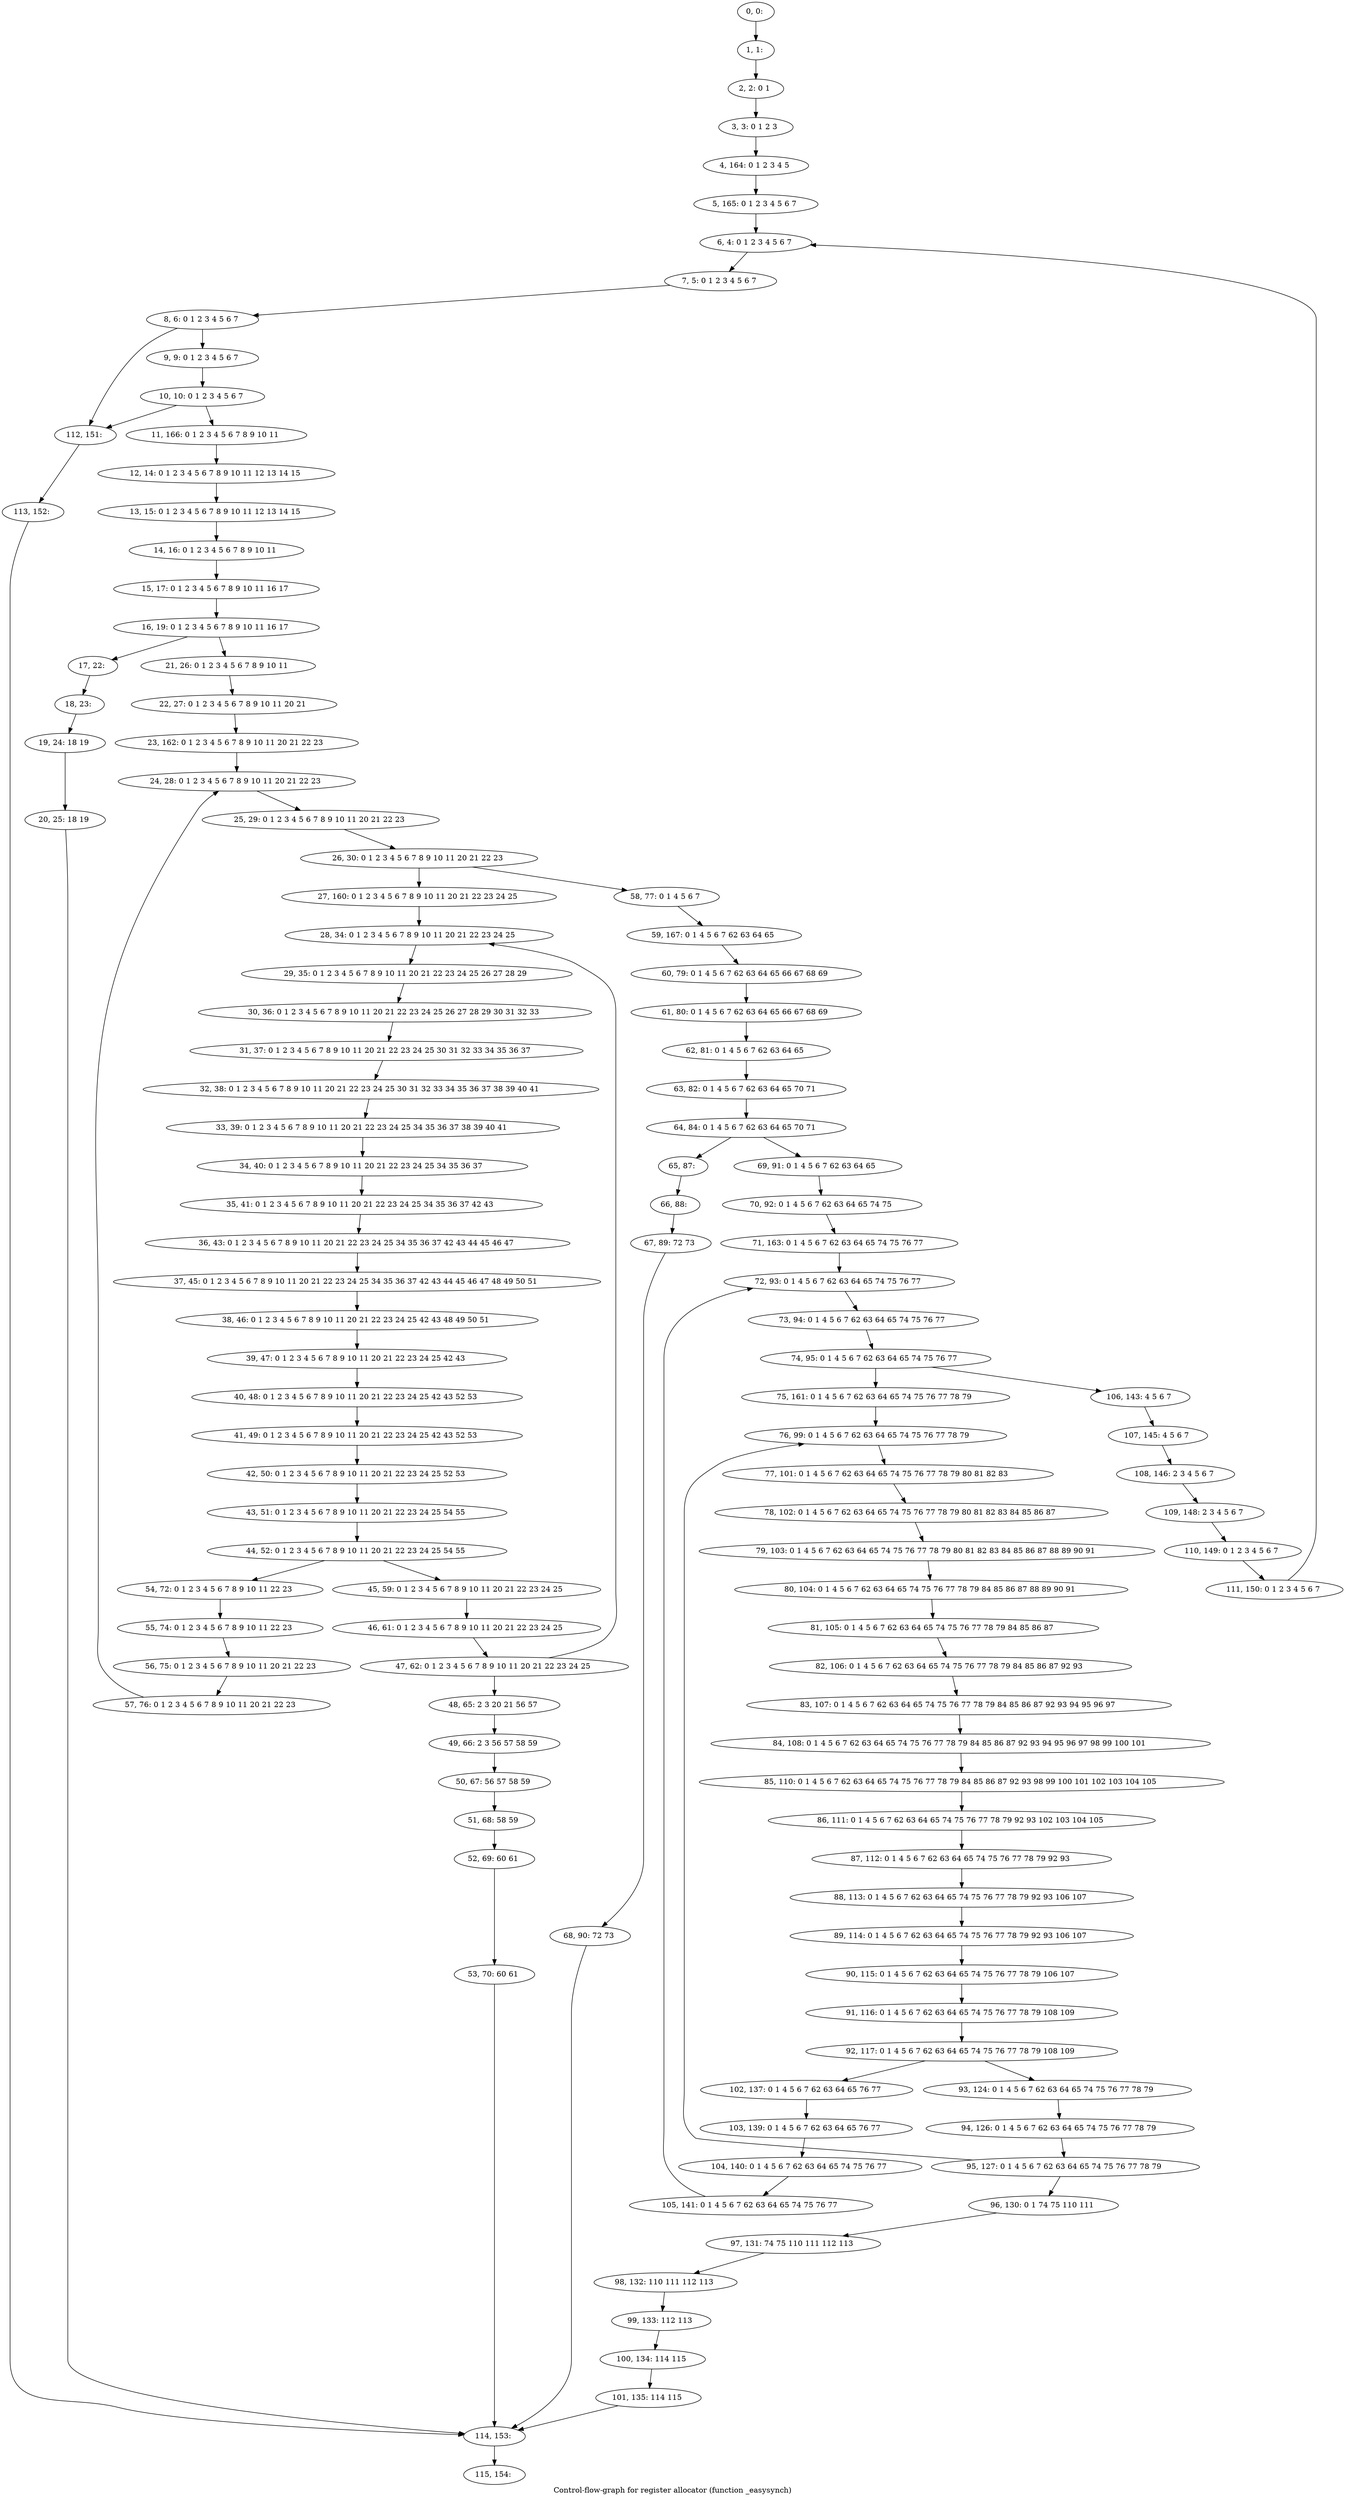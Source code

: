 digraph G {
graph [label="Control-flow-graph for register allocator (function _easysynch)"]
0[label="0, 0: "];
1[label="1, 1: "];
2[label="2, 2: 0 1 "];
3[label="3, 3: 0 1 2 3 "];
4[label="4, 164: 0 1 2 3 4 5 "];
5[label="5, 165: 0 1 2 3 4 5 6 7 "];
6[label="6, 4: 0 1 2 3 4 5 6 7 "];
7[label="7, 5: 0 1 2 3 4 5 6 7 "];
8[label="8, 6: 0 1 2 3 4 5 6 7 "];
9[label="9, 9: 0 1 2 3 4 5 6 7 "];
10[label="10, 10: 0 1 2 3 4 5 6 7 "];
11[label="11, 166: 0 1 2 3 4 5 6 7 8 9 10 11 "];
12[label="12, 14: 0 1 2 3 4 5 6 7 8 9 10 11 12 13 14 15 "];
13[label="13, 15: 0 1 2 3 4 5 6 7 8 9 10 11 12 13 14 15 "];
14[label="14, 16: 0 1 2 3 4 5 6 7 8 9 10 11 "];
15[label="15, 17: 0 1 2 3 4 5 6 7 8 9 10 11 16 17 "];
16[label="16, 19: 0 1 2 3 4 5 6 7 8 9 10 11 16 17 "];
17[label="17, 22: "];
18[label="18, 23: "];
19[label="19, 24: 18 19 "];
20[label="20, 25: 18 19 "];
21[label="21, 26: 0 1 2 3 4 5 6 7 8 9 10 11 "];
22[label="22, 27: 0 1 2 3 4 5 6 7 8 9 10 11 20 21 "];
23[label="23, 162: 0 1 2 3 4 5 6 7 8 9 10 11 20 21 22 23 "];
24[label="24, 28: 0 1 2 3 4 5 6 7 8 9 10 11 20 21 22 23 "];
25[label="25, 29: 0 1 2 3 4 5 6 7 8 9 10 11 20 21 22 23 "];
26[label="26, 30: 0 1 2 3 4 5 6 7 8 9 10 11 20 21 22 23 "];
27[label="27, 160: 0 1 2 3 4 5 6 7 8 9 10 11 20 21 22 23 24 25 "];
28[label="28, 34: 0 1 2 3 4 5 6 7 8 9 10 11 20 21 22 23 24 25 "];
29[label="29, 35: 0 1 2 3 4 5 6 7 8 9 10 11 20 21 22 23 24 25 26 27 28 29 "];
30[label="30, 36: 0 1 2 3 4 5 6 7 8 9 10 11 20 21 22 23 24 25 26 27 28 29 30 31 32 33 "];
31[label="31, 37: 0 1 2 3 4 5 6 7 8 9 10 11 20 21 22 23 24 25 30 31 32 33 34 35 36 37 "];
32[label="32, 38: 0 1 2 3 4 5 6 7 8 9 10 11 20 21 22 23 24 25 30 31 32 33 34 35 36 37 38 39 40 41 "];
33[label="33, 39: 0 1 2 3 4 5 6 7 8 9 10 11 20 21 22 23 24 25 34 35 36 37 38 39 40 41 "];
34[label="34, 40: 0 1 2 3 4 5 6 7 8 9 10 11 20 21 22 23 24 25 34 35 36 37 "];
35[label="35, 41: 0 1 2 3 4 5 6 7 8 9 10 11 20 21 22 23 24 25 34 35 36 37 42 43 "];
36[label="36, 43: 0 1 2 3 4 5 6 7 8 9 10 11 20 21 22 23 24 25 34 35 36 37 42 43 44 45 46 47 "];
37[label="37, 45: 0 1 2 3 4 5 6 7 8 9 10 11 20 21 22 23 24 25 34 35 36 37 42 43 44 45 46 47 48 49 50 51 "];
38[label="38, 46: 0 1 2 3 4 5 6 7 8 9 10 11 20 21 22 23 24 25 42 43 48 49 50 51 "];
39[label="39, 47: 0 1 2 3 4 5 6 7 8 9 10 11 20 21 22 23 24 25 42 43 "];
40[label="40, 48: 0 1 2 3 4 5 6 7 8 9 10 11 20 21 22 23 24 25 42 43 52 53 "];
41[label="41, 49: 0 1 2 3 4 5 6 7 8 9 10 11 20 21 22 23 24 25 42 43 52 53 "];
42[label="42, 50: 0 1 2 3 4 5 6 7 8 9 10 11 20 21 22 23 24 25 52 53 "];
43[label="43, 51: 0 1 2 3 4 5 6 7 8 9 10 11 20 21 22 23 24 25 54 55 "];
44[label="44, 52: 0 1 2 3 4 5 6 7 8 9 10 11 20 21 22 23 24 25 54 55 "];
45[label="45, 59: 0 1 2 3 4 5 6 7 8 9 10 11 20 21 22 23 24 25 "];
46[label="46, 61: 0 1 2 3 4 5 6 7 8 9 10 11 20 21 22 23 24 25 "];
47[label="47, 62: 0 1 2 3 4 5 6 7 8 9 10 11 20 21 22 23 24 25 "];
48[label="48, 65: 2 3 20 21 56 57 "];
49[label="49, 66: 2 3 56 57 58 59 "];
50[label="50, 67: 56 57 58 59 "];
51[label="51, 68: 58 59 "];
52[label="52, 69: 60 61 "];
53[label="53, 70: 60 61 "];
54[label="54, 72: 0 1 2 3 4 5 6 7 8 9 10 11 22 23 "];
55[label="55, 74: 0 1 2 3 4 5 6 7 8 9 10 11 22 23 "];
56[label="56, 75: 0 1 2 3 4 5 6 7 8 9 10 11 20 21 22 23 "];
57[label="57, 76: 0 1 2 3 4 5 6 7 8 9 10 11 20 21 22 23 "];
58[label="58, 77: 0 1 4 5 6 7 "];
59[label="59, 167: 0 1 4 5 6 7 62 63 64 65 "];
60[label="60, 79: 0 1 4 5 6 7 62 63 64 65 66 67 68 69 "];
61[label="61, 80: 0 1 4 5 6 7 62 63 64 65 66 67 68 69 "];
62[label="62, 81: 0 1 4 5 6 7 62 63 64 65 "];
63[label="63, 82: 0 1 4 5 6 7 62 63 64 65 70 71 "];
64[label="64, 84: 0 1 4 5 6 7 62 63 64 65 70 71 "];
65[label="65, 87: "];
66[label="66, 88: "];
67[label="67, 89: 72 73 "];
68[label="68, 90: 72 73 "];
69[label="69, 91: 0 1 4 5 6 7 62 63 64 65 "];
70[label="70, 92: 0 1 4 5 6 7 62 63 64 65 74 75 "];
71[label="71, 163: 0 1 4 5 6 7 62 63 64 65 74 75 76 77 "];
72[label="72, 93: 0 1 4 5 6 7 62 63 64 65 74 75 76 77 "];
73[label="73, 94: 0 1 4 5 6 7 62 63 64 65 74 75 76 77 "];
74[label="74, 95: 0 1 4 5 6 7 62 63 64 65 74 75 76 77 "];
75[label="75, 161: 0 1 4 5 6 7 62 63 64 65 74 75 76 77 78 79 "];
76[label="76, 99: 0 1 4 5 6 7 62 63 64 65 74 75 76 77 78 79 "];
77[label="77, 101: 0 1 4 5 6 7 62 63 64 65 74 75 76 77 78 79 80 81 82 83 "];
78[label="78, 102: 0 1 4 5 6 7 62 63 64 65 74 75 76 77 78 79 80 81 82 83 84 85 86 87 "];
79[label="79, 103: 0 1 4 5 6 7 62 63 64 65 74 75 76 77 78 79 80 81 82 83 84 85 86 87 88 89 90 91 "];
80[label="80, 104: 0 1 4 5 6 7 62 63 64 65 74 75 76 77 78 79 84 85 86 87 88 89 90 91 "];
81[label="81, 105: 0 1 4 5 6 7 62 63 64 65 74 75 76 77 78 79 84 85 86 87 "];
82[label="82, 106: 0 1 4 5 6 7 62 63 64 65 74 75 76 77 78 79 84 85 86 87 92 93 "];
83[label="83, 107: 0 1 4 5 6 7 62 63 64 65 74 75 76 77 78 79 84 85 86 87 92 93 94 95 96 97 "];
84[label="84, 108: 0 1 4 5 6 7 62 63 64 65 74 75 76 77 78 79 84 85 86 87 92 93 94 95 96 97 98 99 100 101 "];
85[label="85, 110: 0 1 4 5 6 7 62 63 64 65 74 75 76 77 78 79 84 85 86 87 92 93 98 99 100 101 102 103 104 105 "];
86[label="86, 111: 0 1 4 5 6 7 62 63 64 65 74 75 76 77 78 79 92 93 102 103 104 105 "];
87[label="87, 112: 0 1 4 5 6 7 62 63 64 65 74 75 76 77 78 79 92 93 "];
88[label="88, 113: 0 1 4 5 6 7 62 63 64 65 74 75 76 77 78 79 92 93 106 107 "];
89[label="89, 114: 0 1 4 5 6 7 62 63 64 65 74 75 76 77 78 79 92 93 106 107 "];
90[label="90, 115: 0 1 4 5 6 7 62 63 64 65 74 75 76 77 78 79 106 107 "];
91[label="91, 116: 0 1 4 5 6 7 62 63 64 65 74 75 76 77 78 79 108 109 "];
92[label="92, 117: 0 1 4 5 6 7 62 63 64 65 74 75 76 77 78 79 108 109 "];
93[label="93, 124: 0 1 4 5 6 7 62 63 64 65 74 75 76 77 78 79 "];
94[label="94, 126: 0 1 4 5 6 7 62 63 64 65 74 75 76 77 78 79 "];
95[label="95, 127: 0 1 4 5 6 7 62 63 64 65 74 75 76 77 78 79 "];
96[label="96, 130: 0 1 74 75 110 111 "];
97[label="97, 131: 74 75 110 111 112 113 "];
98[label="98, 132: 110 111 112 113 "];
99[label="99, 133: 112 113 "];
100[label="100, 134: 114 115 "];
101[label="101, 135: 114 115 "];
102[label="102, 137: 0 1 4 5 6 7 62 63 64 65 76 77 "];
103[label="103, 139: 0 1 4 5 6 7 62 63 64 65 76 77 "];
104[label="104, 140: 0 1 4 5 6 7 62 63 64 65 74 75 76 77 "];
105[label="105, 141: 0 1 4 5 6 7 62 63 64 65 74 75 76 77 "];
106[label="106, 143: 4 5 6 7 "];
107[label="107, 145: 4 5 6 7 "];
108[label="108, 146: 2 3 4 5 6 7 "];
109[label="109, 148: 2 3 4 5 6 7 "];
110[label="110, 149: 0 1 2 3 4 5 6 7 "];
111[label="111, 150: 0 1 2 3 4 5 6 7 "];
112[label="112, 151: "];
113[label="113, 152: "];
114[label="114, 153: "];
115[label="115, 154: "];
0->1 ;
1->2 ;
2->3 ;
3->4 ;
4->5 ;
5->6 ;
6->7 ;
7->8 ;
8->9 ;
8->112 ;
9->10 ;
10->11 ;
10->112 ;
11->12 ;
12->13 ;
13->14 ;
14->15 ;
15->16 ;
16->17 ;
16->21 ;
17->18 ;
18->19 ;
19->20 ;
20->114 ;
21->22 ;
22->23 ;
23->24 ;
24->25 ;
25->26 ;
26->27 ;
26->58 ;
27->28 ;
28->29 ;
29->30 ;
30->31 ;
31->32 ;
32->33 ;
33->34 ;
34->35 ;
35->36 ;
36->37 ;
37->38 ;
38->39 ;
39->40 ;
40->41 ;
41->42 ;
42->43 ;
43->44 ;
44->45 ;
44->54 ;
45->46 ;
46->47 ;
47->48 ;
47->28 ;
48->49 ;
49->50 ;
50->51 ;
51->52 ;
52->53 ;
53->114 ;
54->55 ;
55->56 ;
56->57 ;
57->24 ;
58->59 ;
59->60 ;
60->61 ;
61->62 ;
62->63 ;
63->64 ;
64->65 ;
64->69 ;
65->66 ;
66->67 ;
67->68 ;
68->114 ;
69->70 ;
70->71 ;
71->72 ;
72->73 ;
73->74 ;
74->75 ;
74->106 ;
75->76 ;
76->77 ;
77->78 ;
78->79 ;
79->80 ;
80->81 ;
81->82 ;
82->83 ;
83->84 ;
84->85 ;
85->86 ;
86->87 ;
87->88 ;
88->89 ;
89->90 ;
90->91 ;
91->92 ;
92->93 ;
92->102 ;
93->94 ;
94->95 ;
95->96 ;
95->76 ;
96->97 ;
97->98 ;
98->99 ;
99->100 ;
100->101 ;
101->114 ;
102->103 ;
103->104 ;
104->105 ;
105->72 ;
106->107 ;
107->108 ;
108->109 ;
109->110 ;
110->111 ;
111->6 ;
112->113 ;
113->114 ;
114->115 ;
}
